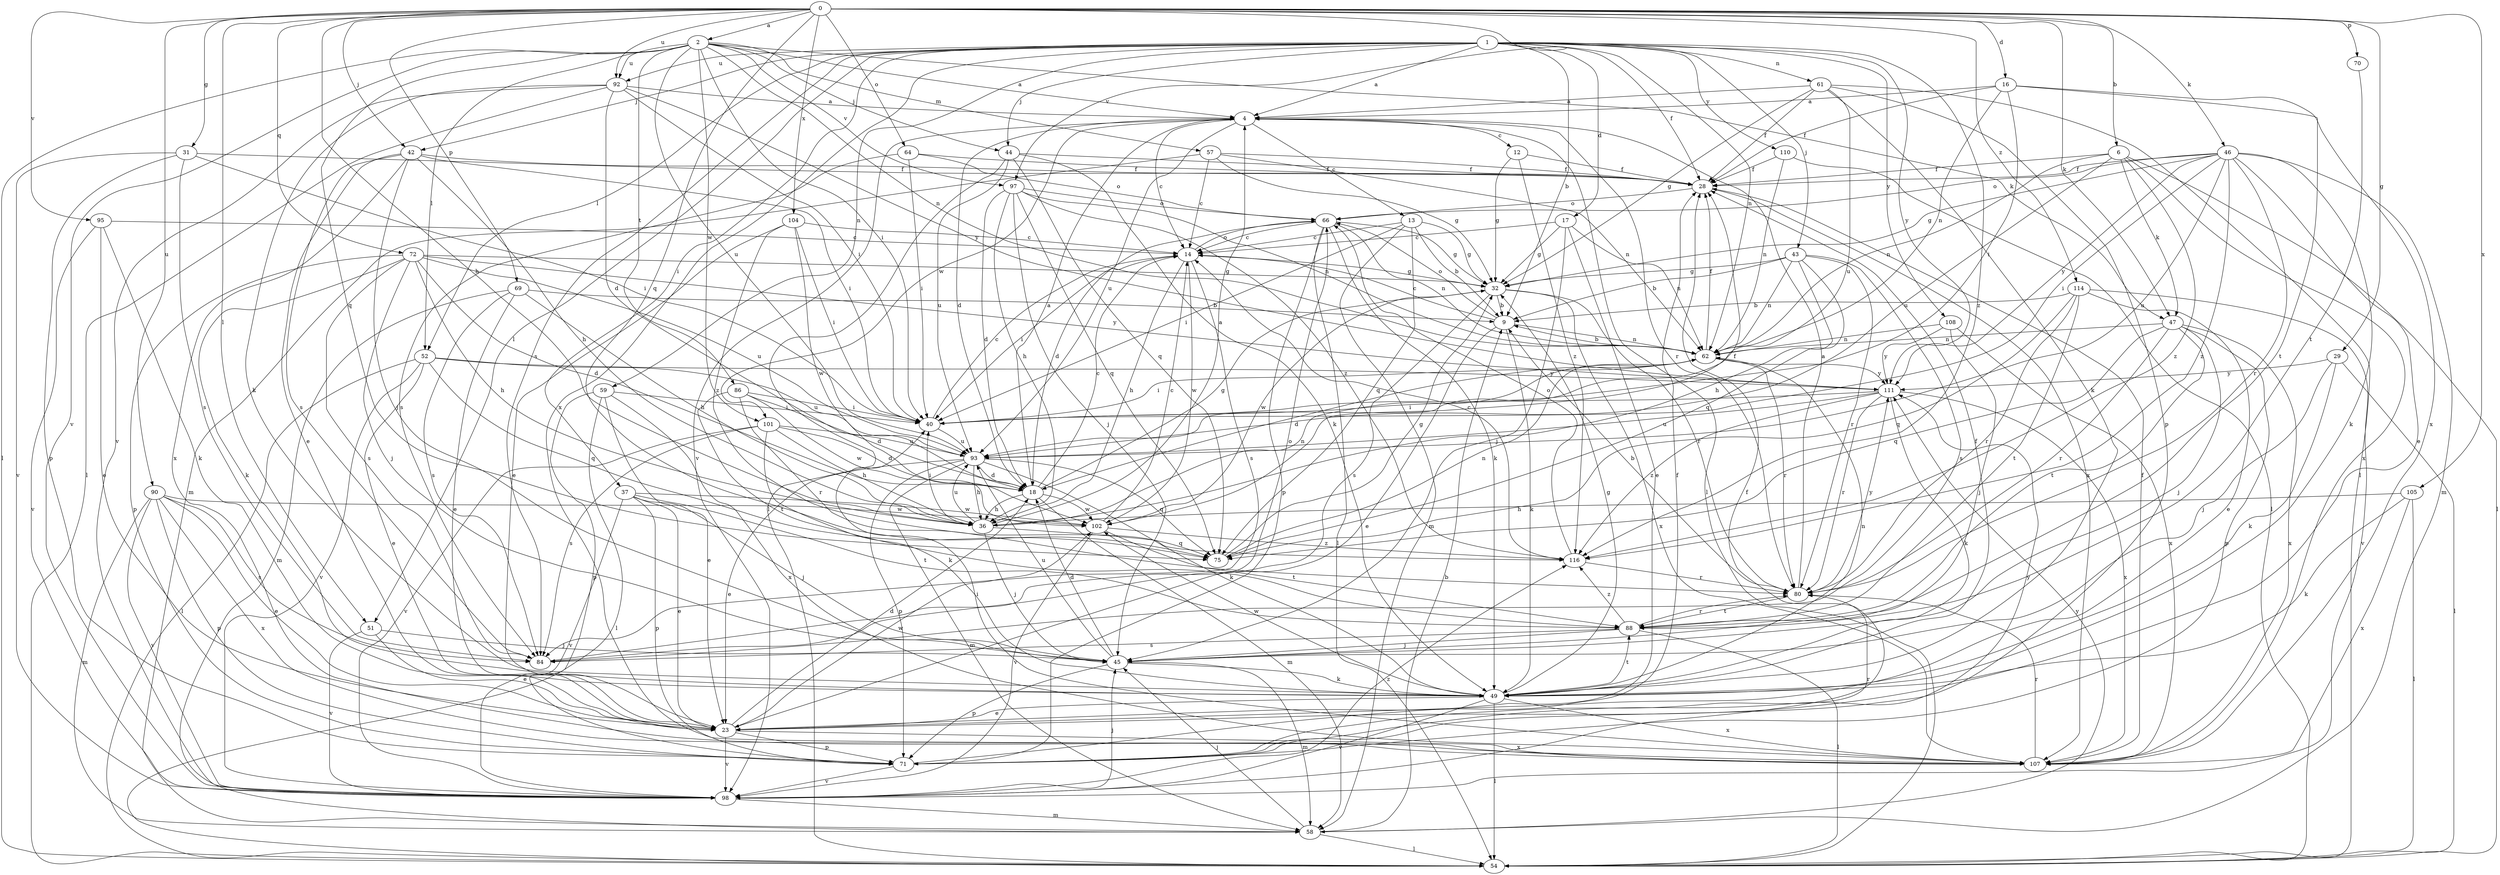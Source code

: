 strict digraph  {
0;
1;
2;
4;
6;
9;
12;
13;
14;
16;
17;
18;
23;
28;
29;
31;
32;
36;
37;
40;
42;
43;
44;
45;
46;
47;
49;
51;
52;
54;
57;
58;
59;
61;
62;
64;
66;
69;
70;
71;
72;
75;
80;
84;
86;
88;
90;
92;
93;
95;
97;
98;
101;
102;
104;
105;
107;
108;
110;
111;
114;
116;
0 -> 2  [label=a];
0 -> 6  [label=b];
0 -> 16  [label=d];
0 -> 29  [label=g];
0 -> 31  [label=g];
0 -> 36  [label=h];
0 -> 42  [label=j];
0 -> 46  [label=k];
0 -> 47  [label=k];
0 -> 51  [label=l];
0 -> 64  [label=o];
0 -> 69  [label=p];
0 -> 70  [label=p];
0 -> 72  [label=q];
0 -> 75  [label=q];
0 -> 90  [label=u];
0 -> 92  [label=u];
0 -> 95  [label=v];
0 -> 97  [label=v];
0 -> 104  [label=x];
0 -> 105  [label=x];
0 -> 114  [label=z];
1 -> 4  [label=a];
1 -> 9  [label=b];
1 -> 17  [label=d];
1 -> 28  [label=f];
1 -> 37  [label=i];
1 -> 42  [label=j];
1 -> 43  [label=j];
1 -> 44  [label=j];
1 -> 51  [label=l];
1 -> 52  [label=l];
1 -> 59  [label=n];
1 -> 61  [label=n];
1 -> 62  [label=n];
1 -> 84  [label=s];
1 -> 92  [label=u];
1 -> 107  [label=x];
1 -> 108  [label=y];
1 -> 110  [label=y];
1 -> 111  [label=y];
1 -> 116  [label=z];
2 -> 4  [label=a];
2 -> 40  [label=i];
2 -> 44  [label=j];
2 -> 47  [label=k];
2 -> 52  [label=l];
2 -> 54  [label=l];
2 -> 57  [label=m];
2 -> 62  [label=n];
2 -> 75  [label=q];
2 -> 86  [label=t];
2 -> 92  [label=u];
2 -> 93  [label=u];
2 -> 97  [label=v];
2 -> 98  [label=v];
2 -> 101  [label=w];
4 -> 12  [label=c];
4 -> 13  [label=c];
4 -> 14  [label=c];
4 -> 18  [label=d];
4 -> 54  [label=l];
4 -> 80  [label=r];
4 -> 93  [label=u];
4 -> 98  [label=v];
4 -> 101  [label=w];
6 -> 28  [label=f];
6 -> 47  [label=k];
6 -> 54  [label=l];
6 -> 62  [label=n];
6 -> 93  [label=u];
6 -> 107  [label=x];
6 -> 116  [label=z];
9 -> 14  [label=c];
9 -> 23  [label=e];
9 -> 49  [label=k];
9 -> 62  [label=n];
9 -> 66  [label=o];
12 -> 28  [label=f];
12 -> 32  [label=g];
12 -> 116  [label=z];
13 -> 9  [label=b];
13 -> 14  [label=c];
13 -> 32  [label=g];
13 -> 40  [label=i];
13 -> 58  [label=m];
13 -> 75  [label=q];
14 -> 32  [label=g];
14 -> 36  [label=h];
14 -> 40  [label=i];
14 -> 66  [label=o];
14 -> 84  [label=s];
14 -> 102  [label=w];
16 -> 4  [label=a];
16 -> 28  [label=f];
16 -> 40  [label=i];
16 -> 62  [label=n];
16 -> 88  [label=t];
16 -> 107  [label=x];
17 -> 14  [label=c];
17 -> 23  [label=e];
17 -> 32  [label=g];
17 -> 45  [label=j];
17 -> 62  [label=n];
18 -> 4  [label=a];
18 -> 14  [label=c];
18 -> 32  [label=g];
18 -> 36  [label=h];
18 -> 58  [label=m];
18 -> 102  [label=w];
23 -> 18  [label=d];
23 -> 71  [label=p];
23 -> 98  [label=v];
23 -> 102  [label=w];
23 -> 107  [label=x];
28 -> 66  [label=o];
28 -> 107  [label=x];
29 -> 45  [label=j];
29 -> 49  [label=k];
29 -> 54  [label=l];
29 -> 111  [label=y];
31 -> 28  [label=f];
31 -> 40  [label=i];
31 -> 71  [label=p];
31 -> 84  [label=s];
31 -> 98  [label=v];
32 -> 9  [label=b];
32 -> 80  [label=r];
32 -> 84  [label=s];
32 -> 102  [label=w];
32 -> 107  [label=x];
36 -> 4  [label=a];
36 -> 40  [label=i];
36 -> 45  [label=j];
36 -> 62  [label=n];
36 -> 75  [label=q];
36 -> 93  [label=u];
37 -> 23  [label=e];
37 -> 45  [label=j];
37 -> 71  [label=p];
37 -> 88  [label=t];
37 -> 98  [label=v];
37 -> 102  [label=w];
40 -> 14  [label=c];
40 -> 93  [label=u];
42 -> 23  [label=e];
42 -> 28  [label=f];
42 -> 36  [label=h];
42 -> 40  [label=i];
42 -> 45  [label=j];
42 -> 84  [label=s];
42 -> 107  [label=x];
43 -> 9  [label=b];
43 -> 32  [label=g];
43 -> 36  [label=h];
43 -> 62  [label=n];
43 -> 75  [label=q];
43 -> 80  [label=r];
43 -> 84  [label=s];
44 -> 28  [label=f];
44 -> 49  [label=k];
44 -> 54  [label=l];
44 -> 75  [label=q];
44 -> 93  [label=u];
45 -> 18  [label=d];
45 -> 49  [label=k];
45 -> 58  [label=m];
45 -> 71  [label=p];
45 -> 93  [label=u];
46 -> 23  [label=e];
46 -> 28  [label=f];
46 -> 32  [label=g];
46 -> 40  [label=i];
46 -> 49  [label=k];
46 -> 58  [label=m];
46 -> 66  [label=o];
46 -> 80  [label=r];
46 -> 93  [label=u];
46 -> 111  [label=y];
46 -> 116  [label=z];
47 -> 45  [label=j];
47 -> 62  [label=n];
47 -> 71  [label=p];
47 -> 75  [label=q];
47 -> 80  [label=r];
47 -> 88  [label=t];
47 -> 107  [label=x];
49 -> 23  [label=e];
49 -> 28  [label=f];
49 -> 32  [label=g];
49 -> 54  [label=l];
49 -> 62  [label=n];
49 -> 88  [label=t];
49 -> 98  [label=v];
49 -> 102  [label=w];
49 -> 107  [label=x];
51 -> 23  [label=e];
51 -> 45  [label=j];
51 -> 98  [label=v];
52 -> 23  [label=e];
52 -> 54  [label=l];
52 -> 75  [label=q];
52 -> 93  [label=u];
52 -> 98  [label=v];
52 -> 111  [label=y];
57 -> 14  [label=c];
57 -> 28  [label=f];
57 -> 32  [label=g];
57 -> 58  [label=m];
57 -> 62  [label=n];
58 -> 9  [label=b];
58 -> 45  [label=j];
58 -> 54  [label=l];
58 -> 111  [label=y];
59 -> 23  [label=e];
59 -> 40  [label=i];
59 -> 54  [label=l];
59 -> 71  [label=p];
59 -> 107  [label=x];
61 -> 4  [label=a];
61 -> 28  [label=f];
61 -> 32  [label=g];
61 -> 49  [label=k];
61 -> 54  [label=l];
61 -> 71  [label=p];
61 -> 93  [label=u];
62 -> 9  [label=b];
62 -> 18  [label=d];
62 -> 28  [label=f];
62 -> 40  [label=i];
62 -> 80  [label=r];
62 -> 111  [label=y];
64 -> 28  [label=f];
64 -> 40  [label=i];
64 -> 66  [label=o];
64 -> 84  [label=s];
66 -> 14  [label=c];
66 -> 18  [label=d];
66 -> 32  [label=g];
66 -> 49  [label=k];
66 -> 54  [label=l];
66 -> 62  [label=n];
66 -> 71  [label=p];
69 -> 9  [label=b];
69 -> 23  [label=e];
69 -> 36  [label=h];
69 -> 58  [label=m];
69 -> 84  [label=s];
70 -> 88  [label=t];
71 -> 28  [label=f];
71 -> 80  [label=r];
71 -> 98  [label=v];
71 -> 111  [label=y];
72 -> 18  [label=d];
72 -> 32  [label=g];
72 -> 36  [label=h];
72 -> 45  [label=j];
72 -> 49  [label=k];
72 -> 71  [label=p];
72 -> 84  [label=s];
72 -> 93  [label=u];
72 -> 111  [label=y];
75 -> 32  [label=g];
75 -> 62  [label=n];
80 -> 4  [label=a];
80 -> 9  [label=b];
80 -> 88  [label=t];
80 -> 111  [label=y];
84 -> 66  [label=o];
86 -> 18  [label=d];
86 -> 40  [label=i];
86 -> 80  [label=r];
86 -> 88  [label=t];
86 -> 102  [label=w];
88 -> 45  [label=j];
88 -> 54  [label=l];
88 -> 80  [label=r];
88 -> 84  [label=s];
88 -> 116  [label=z];
90 -> 23  [label=e];
90 -> 58  [label=m];
90 -> 71  [label=p];
90 -> 84  [label=s];
90 -> 98  [label=v];
90 -> 102  [label=w];
90 -> 107  [label=x];
92 -> 4  [label=a];
92 -> 18  [label=d];
92 -> 40  [label=i];
92 -> 49  [label=k];
92 -> 54  [label=l];
92 -> 98  [label=v];
92 -> 111  [label=y];
93 -> 18  [label=d];
93 -> 23  [label=e];
93 -> 36  [label=h];
93 -> 49  [label=k];
93 -> 58  [label=m];
93 -> 71  [label=p];
93 -> 75  [label=q];
95 -> 14  [label=c];
95 -> 23  [label=e];
95 -> 49  [label=k];
95 -> 98  [label=v];
97 -> 18  [label=d];
97 -> 36  [label=h];
97 -> 45  [label=j];
97 -> 62  [label=n];
97 -> 66  [label=o];
97 -> 75  [label=q];
97 -> 116  [label=z];
98 -> 28  [label=f];
98 -> 45  [label=j];
98 -> 58  [label=m];
98 -> 116  [label=z];
101 -> 18  [label=d];
101 -> 36  [label=h];
101 -> 49  [label=k];
101 -> 84  [label=s];
101 -> 93  [label=u];
101 -> 98  [label=v];
102 -> 14  [label=c];
102 -> 28  [label=f];
102 -> 88  [label=t];
102 -> 98  [label=v];
102 -> 116  [label=z];
104 -> 14  [label=c];
104 -> 23  [label=e];
104 -> 40  [label=i];
104 -> 102  [label=w];
104 -> 116  [label=z];
105 -> 36  [label=h];
105 -> 49  [label=k];
105 -> 54  [label=l];
105 -> 107  [label=x];
107 -> 28  [label=f];
107 -> 40  [label=i];
107 -> 80  [label=r];
108 -> 45  [label=j];
108 -> 62  [label=n];
108 -> 107  [label=x];
108 -> 111  [label=y];
110 -> 28  [label=f];
110 -> 54  [label=l];
110 -> 62  [label=n];
111 -> 40  [label=i];
111 -> 49  [label=k];
111 -> 80  [label=r];
111 -> 93  [label=u];
111 -> 107  [label=x];
111 -> 116  [label=z];
114 -> 9  [label=b];
114 -> 23  [label=e];
114 -> 75  [label=q];
114 -> 80  [label=r];
114 -> 88  [label=t];
114 -> 98  [label=v];
116 -> 14  [label=c];
116 -> 66  [label=o];
116 -> 80  [label=r];
}
